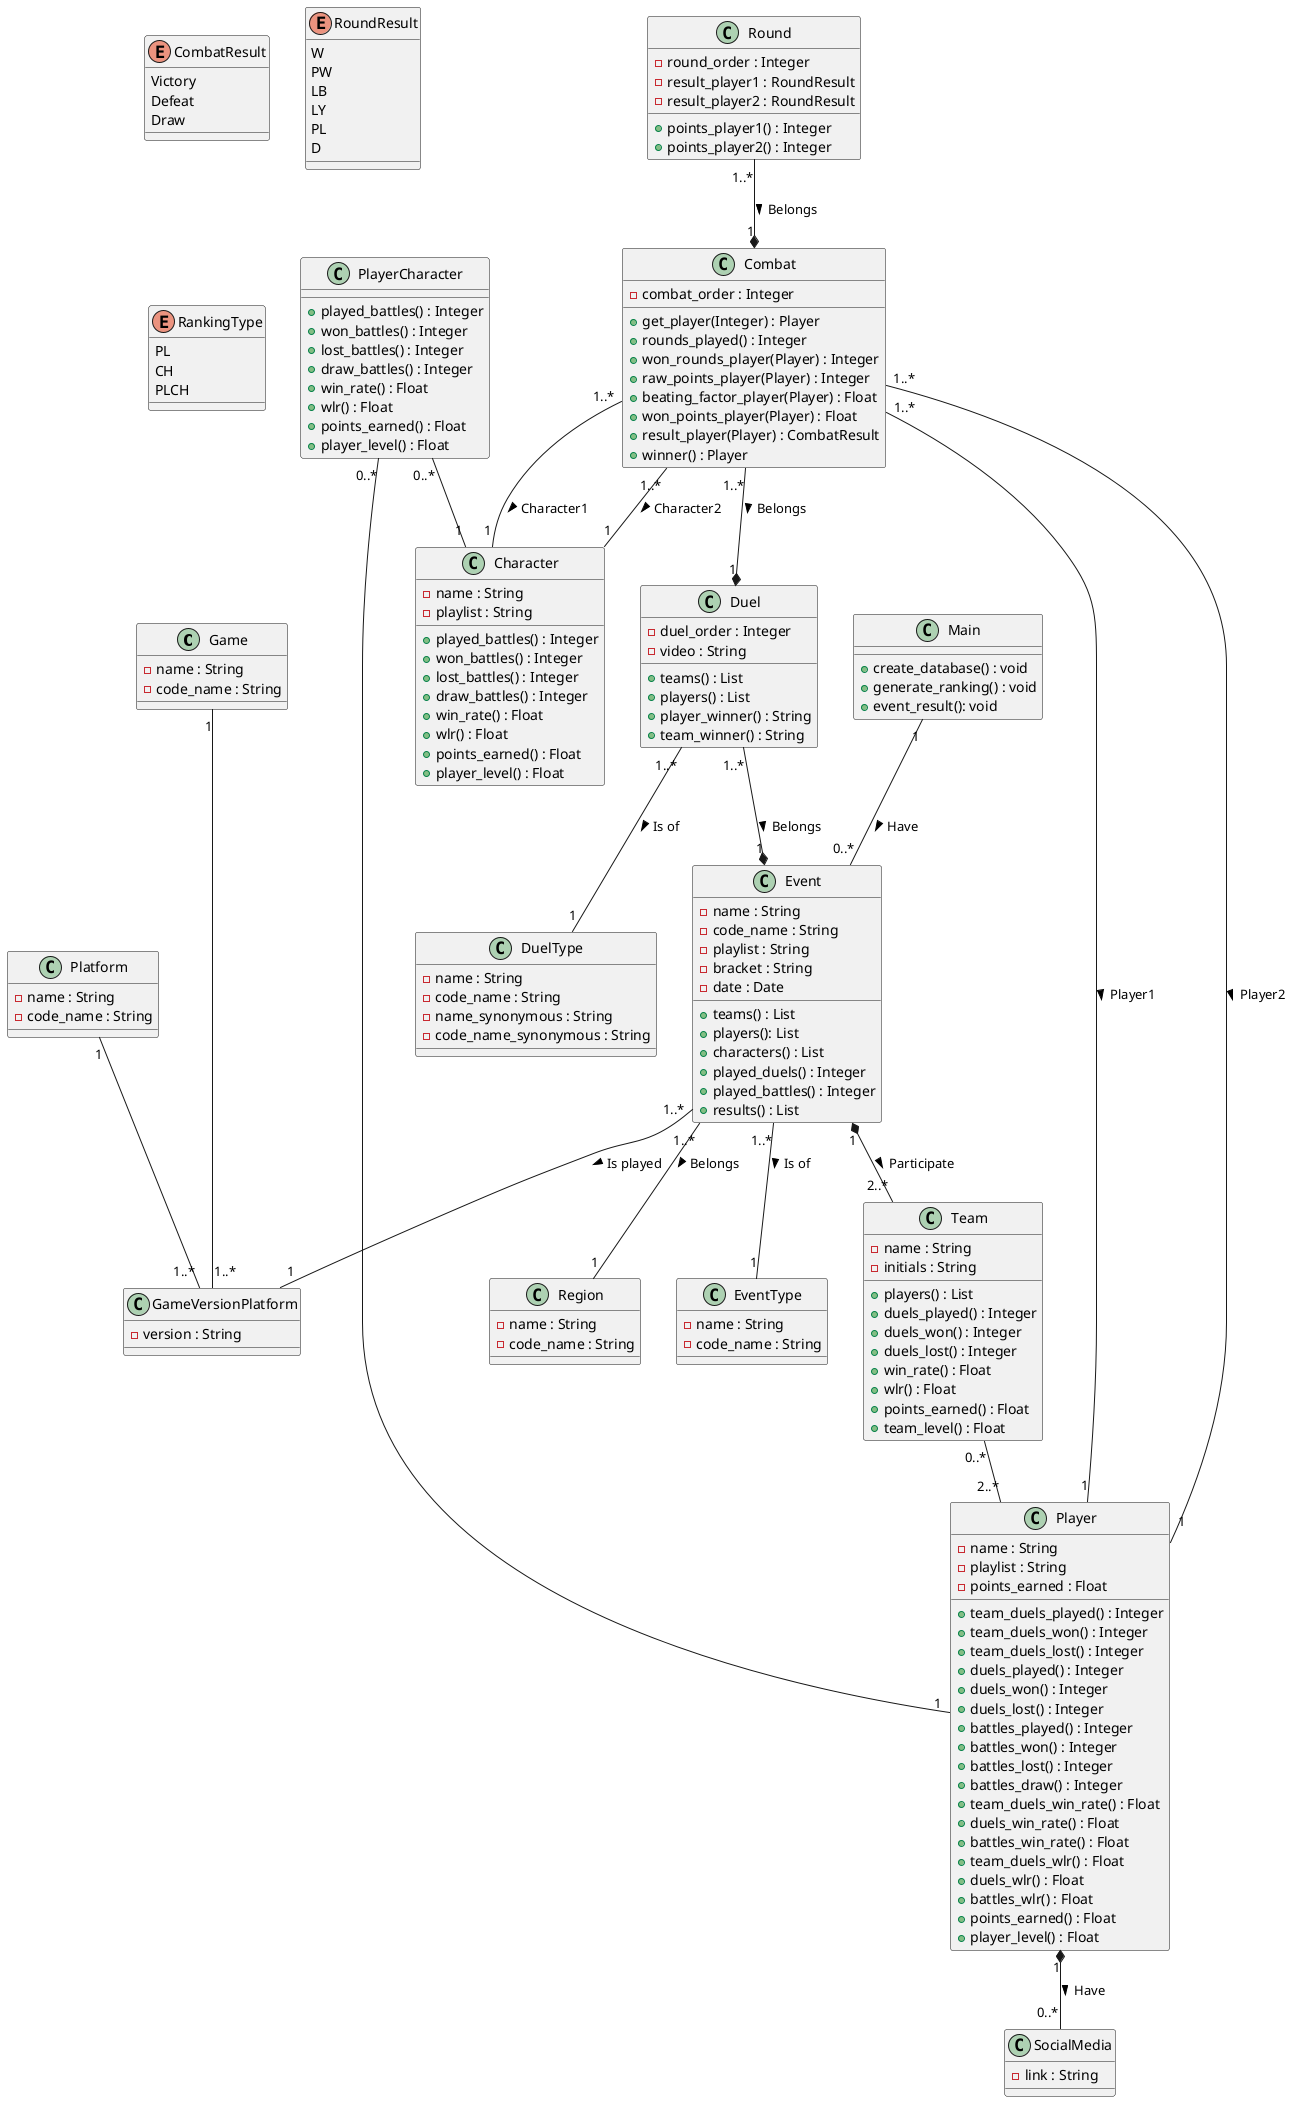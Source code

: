 @startuml
class Game {
    - name : String
    - code_name : String
}

class Platform {
    - name : String
    - code_name : String
}

class Region {
    - name : String
    - code_name : String
}

class EventType {
    - name : String
    - code_name : String
}

class DuelType {
    - name : String
    - code_name : String
    - name_synonymous : String
    - code_name_synonymous : String
}

class Player {
    - name : String
    - playlist : String
    - points_earned : Float
    + team_duels_played() : Integer
    + team_duels_won() : Integer
    + team_duels_lost() : Integer
    + duels_played() : Integer
    + duels_won() : Integer
    + duels_lost() : Integer
    + battles_played() : Integer
    + battles_won() : Integer
    + battles_lost() : Integer
    + battles_draw() : Integer
    + team_duels_win_rate() : Float
    + duels_win_rate() : Float
    + battles_win_rate() : Float
    + team_duels_wlr() : Float
    + duels_wlr() : Float
    + battles_wlr() : Float
    + points_earned() : Float
    + player_level() : Float
}

class Character {
    - name : String
    - playlist : String
    + played_battles() : Integer
    + won_battles() : Integer
    + lost_battles() : Integer
    + draw_battles() : Integer
    + win_rate() : Float
    + wlr() : Float
    + points_earned() : Float
    + player_level() : Float
}

class GameVersionPlatform {
    - version : String
}

Game "1" --- "1..*" GameVersionPlatform
Platform "1" -- "1..*" GameVersionPlatform


class SocialMedia {
    - link : String
}

Player "1" *-- "0..*" SocialMedia : Have >

class PlayerCharacter {
    + played_battles() : Integer
    + won_battles() : Integer
    + lost_battles() : Integer
    + draw_battles() : Integer
    + win_rate() : Float
    + wlr() : Float
    + points_earned() : Float
    + player_level() : Float
}

PlayerCharacter "0..*" -- "1" Character
PlayerCharacter "0..*" -- "1" Player


class Event {
    - name : String
    - code_name : String
    - playlist : String
    - bracket : String
    - date : Date
    + teams() : List
    + players(): List
    + characters() : List
    + played_duels() : Integer
    + played_battles() : Integer
    + results() : List
}

Event "1..*" -- "1" EventType : Is of >
Event "1..*" -- "1" Region : Belongs >
Event "1..*" -- "1" GameVersionPlatform : Is played >

class Duel {
    - duel_order : Integer
    - video : String
    + teams() : List
    + players() : List
    + player_winner() : String
    + team_winner() : String
}

Duel "1..*" -- "1" DuelType : Is of >
Duel "1..*" --* "1" Event : Belongs >
Event "1" *-- "2..*" Team : Participate >

class Team {
    - name : String
    - initials : String
    + players() : List
    + duels_played() : Integer
    + duels_won() : Integer
    + duels_lost() : Integer
    + win_rate() : Float
    + wlr() : Float
    + points_earned() : Float
    + team_level() : Float
}

Team "0..*" -- "2..*" Player

class Combat {
    - combat_order : Integer
    + get_player(Integer) : Player
    + rounds_played() : Integer
    + won_rounds_player(Player) : Integer
    + raw_points_player(Player) : Integer
    + beating_factor_player(Player) : Float
    + won_points_player(Player) : Float
    + result_player(Player) : CombatResult
    + winner() : Player
}

Combat "1..*" -- "1" Player : Player1 >
Combat "1..*" -- "1" Player : Player2 >
Combat "1..*" -- "1" Character : Character1 >
Combat "1..*" -- "1" Character : Character2 >
Combat "1..*" --* "1" Duel : Belongs >

enum CombatResult {
    Victory
    Defeat
    Draw
}

enum RoundResult {
    W
    PW
    LB
    LY
    PL
    D
}

class Round {
    - round_order : Integer
    - result_player1 : RoundResult
    - result_player2 : RoundResult
    + points_player1() : Integer
    + points_player2() : Integer
}

Round "1..*" --* "1" Combat : Belongs >

class Main {
    + create_database() : void
    + generate_ranking() : void
    + event_result(): void
}

Main "1" -- "0..*" Event : Have >

enum RankingType {
    PL
    CH
    PLCH
}
@enduml